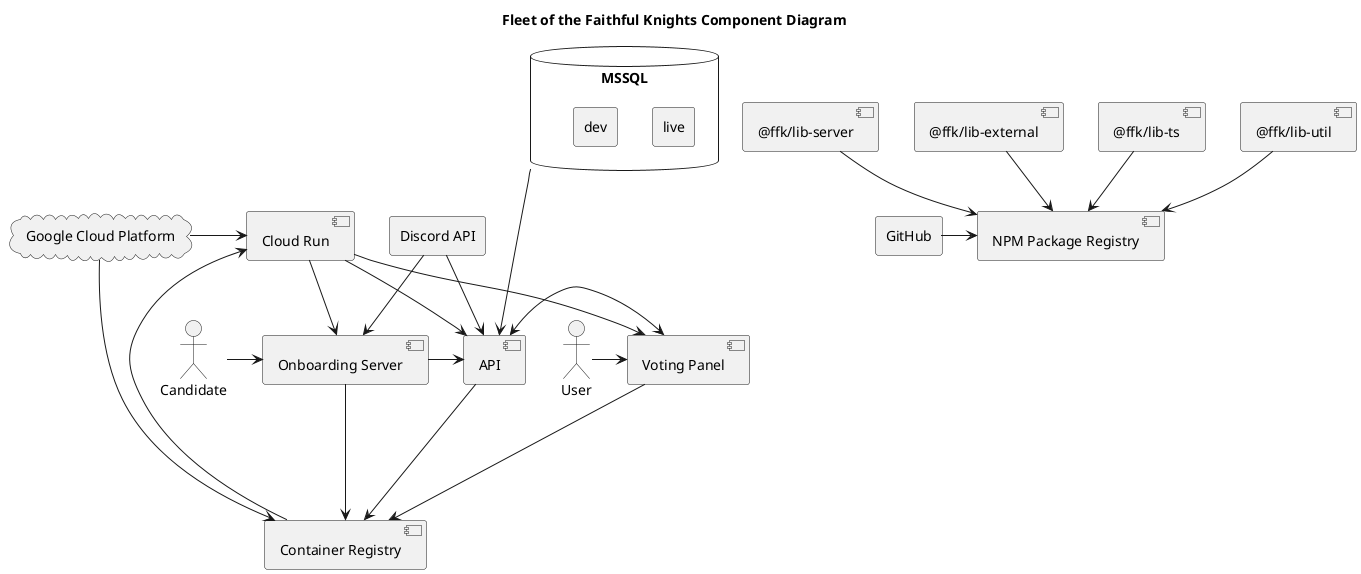 @startuml

title Fleet of the Faithful Knights Component Diagram

actor User
actor Candidate

cloud "Google Cloud Platform" as GCP
rectangle GitHub
rectangle "Discord API" as Discord
database MSSQL {
    rectangle live
    rectangle dev
}

component "Container Registry" as ContainerRegistry
component "Cloud Run" as CloudRun
component "NPM Package Registry" as NPMRegistry

component "@ffk/lib-ts" as LibTs
component "@ffk/lib-util" as LibUtil
component "@ffk/lib-server" as LibServer
component "@ffk/lib-external" as LibExternal

component API
component "Onboarding Server" as Onboarding
component "Voting Panel" as Panel

GCP ---> ContainerRegistry
GCP -> CloudRun
ContainerRegistry -> CloudRun
GitHub -> NPMRegistry

CloudRun -> API
CloudRun --> Onboarding
CloudRun --> Panel

MSSQL ---> API

Discord --> API
Discord -> Onboarding

Panel ---> ContainerRegistry
Onboarding ---> ContainerRegistry
API ---> ContainerRegistry

Onboarding -> API
API <-> Panel

LibTs --> NPMRegistry
LibServer --> NPMRegistry
LibExternal --> NPMRegistry
LibUtil --> NPMRegistry

User -> Panel
Candidate -> Onboarding


@enduml